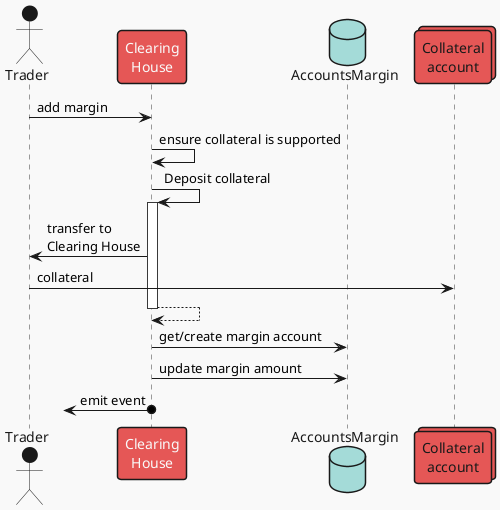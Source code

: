 @startuml Add margin
!theme mars

actor "Trader" as user
participant "Clearing\nHouse" as CH
database "AccountsMargin" as CHS
collections "Collateral\naccount" as Acc

user -> CH : add margin

CH -> CH : ensure collateral is supported

CH -> CH ++: Deposit collateral
    CH -> user : transfer to\nClearing House
    user -> Acc : collateral
return

CH -> CHS : get/create margin account

CH -> CHS : update margin amount

?<-o CH : emit event
@enduml